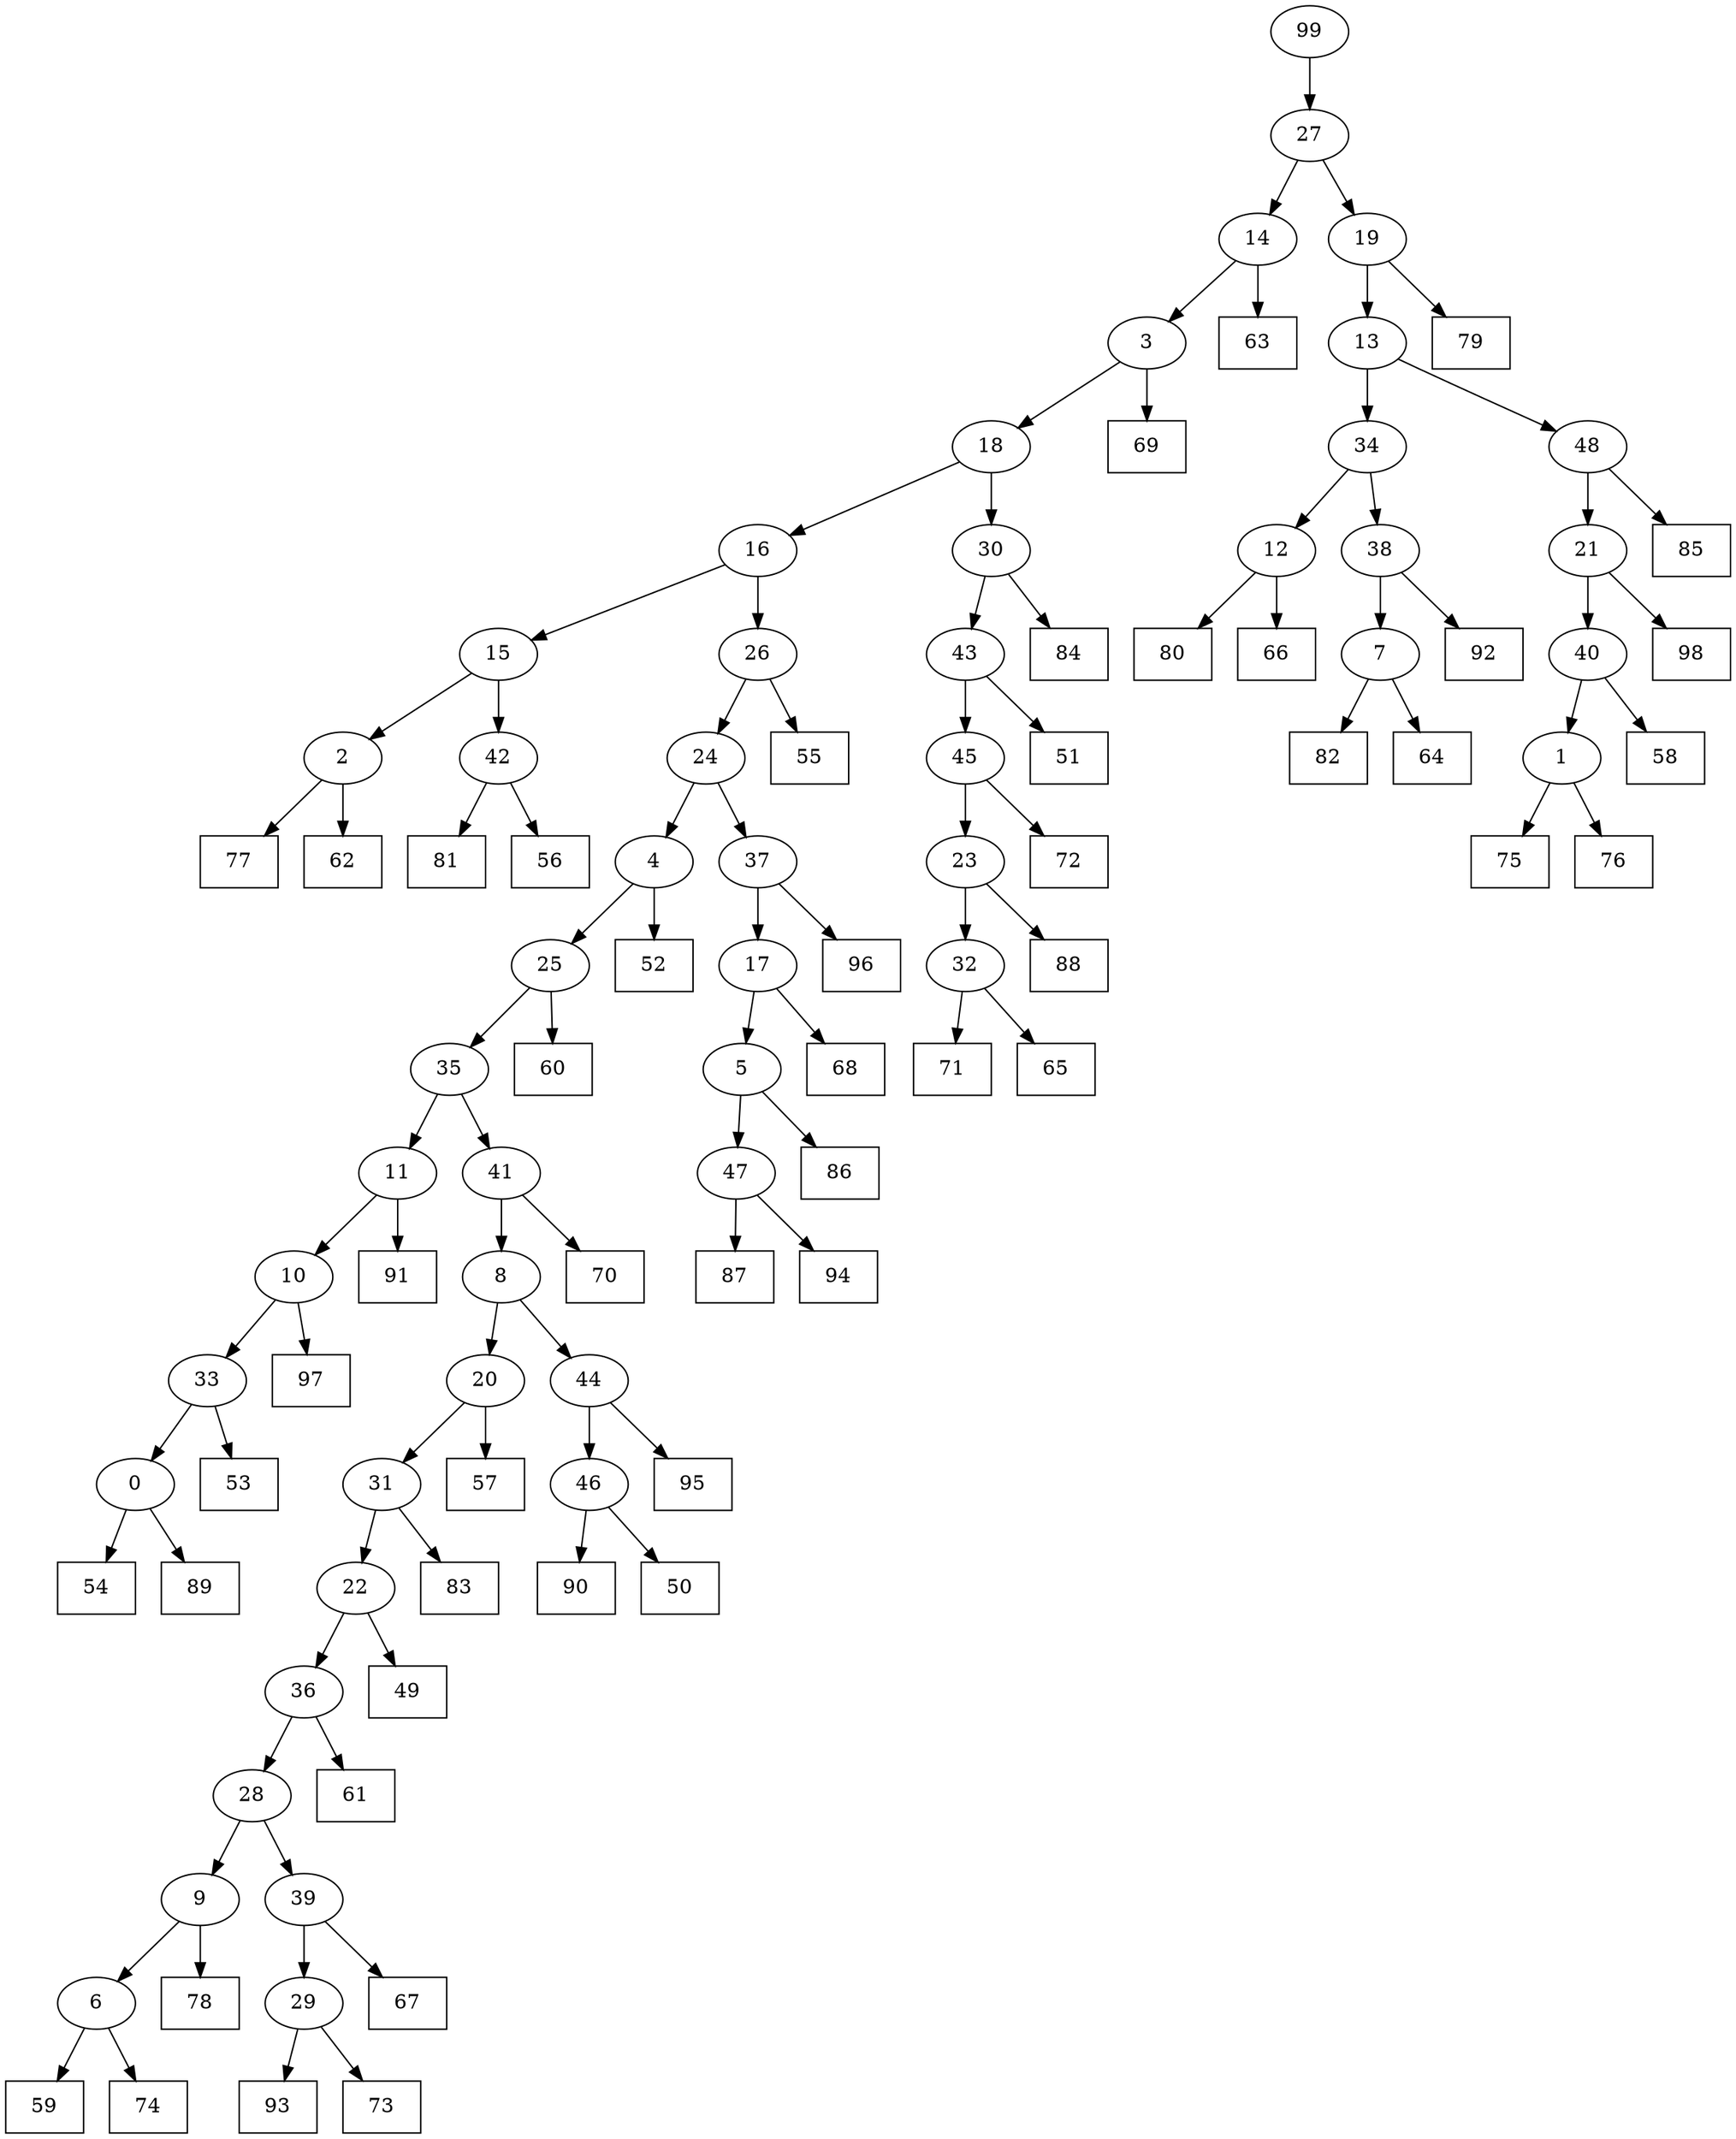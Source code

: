digraph G {
0[label="0"];
1[label="1"];
2[label="2"];
3[label="3"];
4[label="4"];
5[label="5"];
6[label="6"];
7[label="7"];
8[label="8"];
9[label="9"];
10[label="10"];
11[label="11"];
12[label="12"];
13[label="13"];
14[label="14"];
15[label="15"];
16[label="16"];
17[label="17"];
18[label="18"];
19[label="19"];
20[label="20"];
21[label="21"];
22[label="22"];
23[label="23"];
24[label="24"];
25[label="25"];
26[label="26"];
27[label="27"];
28[label="28"];
29[label="29"];
30[label="30"];
31[label="31"];
32[label="32"];
33[label="33"];
34[label="34"];
35[label="35"];
36[label="36"];
37[label="37"];
38[label="38"];
39[label="39"];
40[label="40"];
41[label="41"];
42[label="42"];
43[label="43"];
44[label="44"];
45[label="45"];
46[label="46"];
47[label="47"];
48[label="48"];
49[shape=box,label="57"];
50[shape=box,label="95"];
51[shape=box,label="88"];
52[shape=box,label="84"];
53[shape=box,label="49"];
54[shape=box,label="75"];
55[shape=box,label="55"];
56[shape=box,label="96"];
57[shape=box,label="87"];
58[shape=box,label="90"];
59[shape=box,label="61"];
60[shape=box,label="79"];
61[shape=box,label="93"];
62[shape=box,label="83"];
63[shape=box,label="78"];
64[shape=box,label="68"];
65[shape=box,label="59"];
66[shape=box,label="53"];
67[shape=box,label="54"];
68[shape=box,label="71"];
69[shape=box,label="97"];
70[shape=box,label="63"];
71[shape=box,label="82"];
72[shape=box,label="80"];
73[shape=box,label="50"];
74[shape=box,label="51"];
75[shape=box,label="81"];
76[shape=box,label="65"];
77[shape=box,label="76"];
78[shape=box,label="56"];
79[shape=box,label="74"];
80[shape=box,label="92"];
81[shape=box,label="94"];
82[shape=box,label="89"];
83[shape=box,label="60"];
84[shape=box,label="77"];
85[shape=box,label="73"];
86[shape=box,label="85"];
87[shape=box,label="52"];
88[shape=box,label="58"];
89[shape=box,label="91"];
90[shape=box,label="69"];
91[shape=box,label="72"];
92[shape=box,label="62"];
93[shape=box,label="86"];
94[shape=box,label="66"];
95[shape=box,label="64"];
96[shape=box,label="67"];
97[shape=box,label="98"];
98[shape=box,label="70"];
99[label="99"];
38->80 ;
7->71 ;
36->59 ;
21->97 ;
44->50 ;
19->60 ;
29->85 ;
6->79 ;
47->81 ;
2->92 ;
46->73 ;
0->82 ;
4->87 ;
35->41 ;
1->54 ;
3->18 ;
18->16 ;
37->56 ;
27->19 ;
42->78 ;
26->55 ;
32->76 ;
5->93 ;
34->12 ;
28->9 ;
9->63 ;
3->90 ;
31->22 ;
43->74 ;
2->84 ;
14->3 ;
33->66 ;
40->1 ;
1->77 ;
10->69 ;
17->64 ;
33->0 ;
12->72 ;
15->2 ;
44->46 ;
13->48 ;
41->8 ;
8->44 ;
99->27 ;
27->14 ;
42->75 ;
45->91 ;
11->10 ;
10->33 ;
34->38 ;
46->58 ;
9->6 ;
6->65 ;
48->86 ;
25->83 ;
24->37 ;
37->17 ;
22->36 ;
36->28 ;
45->23 ;
39->29 ;
29->61 ;
14->70 ;
35->11 ;
19->13 ;
17->5 ;
30->52 ;
23->51 ;
16->15 ;
15->42 ;
12->94 ;
48->21 ;
11->89 ;
38->7 ;
20->49 ;
30->43 ;
43->45 ;
7->95 ;
16->26 ;
26->24 ;
24->4 ;
5->47 ;
47->57 ;
21->40 ;
40->88 ;
13->34 ;
4->25 ;
25->35 ;
0->67 ;
31->62 ;
18->30 ;
28->39 ;
39->96 ;
41->98 ;
8->20 ;
20->31 ;
22->53 ;
23->32 ;
32->68 ;
}
